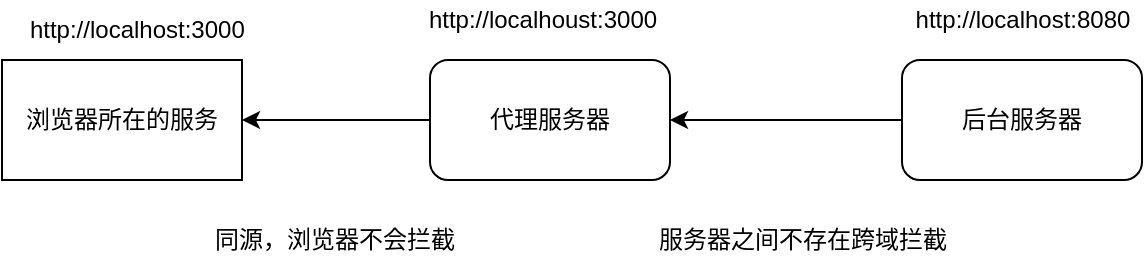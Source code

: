 <mxfile>
    <diagram id="VNiqDXF5e1CSu578AJQM" name="Page-1">
        <mxGraphModel dx="817" dy="325" grid="1" gridSize="10" guides="1" tooltips="1" connect="1" arrows="1" fold="1" page="1" pageScale="1" pageWidth="827" pageHeight="1169" math="0" shadow="0">
            <root>
                <mxCell id="0"/>
                <mxCell id="1" parent="0"/>
                <mxCell id="2" value="浏览器所在的服务" style="rounded=0;whiteSpace=wrap;html=1;" vertex="1" parent="1">
                    <mxGeometry x="80" y="120" width="120" height="60" as="geometry"/>
                </mxCell>
                <mxCell id="5" value="&amp;nbsp;http://localhost:3000" style="text;html=1;strokeColor=none;fillColor=none;align=center;verticalAlign=middle;whiteSpace=wrap;rounded=0;" vertex="1" parent="1">
                    <mxGeometry x="116" y="90" width="60" height="30" as="geometry"/>
                </mxCell>
                <mxCell id="14" style="edgeStyle=none;html=1;exitX=0;exitY=0.5;exitDx=0;exitDy=0;entryX=1;entryY=0.5;entryDx=0;entryDy=0;" edge="1" parent="1" source="6" target="10">
                    <mxGeometry relative="1" as="geometry"/>
                </mxCell>
                <mxCell id="6" value="后台服务器" style="rounded=1;whiteSpace=wrap;html=1;" vertex="1" parent="1">
                    <mxGeometry x="530" y="120" width="120" height="60" as="geometry"/>
                </mxCell>
                <mxCell id="7" value="http://localhost:8080" style="text;html=1;align=center;verticalAlign=middle;resizable=0;points=[];autosize=1;strokeColor=none;fillColor=none;" vertex="1" parent="1">
                    <mxGeometry x="530" y="90" width="120" height="20" as="geometry"/>
                </mxCell>
                <mxCell id="16" style="edgeStyle=none;html=1;exitX=0;exitY=0.5;exitDx=0;exitDy=0;" edge="1" parent="1" source="10" target="2">
                    <mxGeometry relative="1" as="geometry"/>
                </mxCell>
                <mxCell id="10" value="代理服务器" style="rounded=1;whiteSpace=wrap;html=1;" vertex="1" parent="1">
                    <mxGeometry x="294" y="120" width="120" height="60" as="geometry"/>
                </mxCell>
                <mxCell id="11" value="http://localhoust:3000" style="text;html=1;align=center;verticalAlign=middle;resizable=0;points=[];autosize=1;strokeColor=none;fillColor=none;" vertex="1" parent="1">
                    <mxGeometry x="285" y="90" width="130" height="20" as="geometry"/>
                </mxCell>
                <mxCell id="15" value="服务器之间不存在跨域拦截" style="text;html=1;align=center;verticalAlign=middle;resizable=0;points=[];autosize=1;strokeColor=none;fillColor=none;" vertex="1" parent="1">
                    <mxGeometry x="400" y="200" width="160" height="20" as="geometry"/>
                </mxCell>
                <mxCell id="17" value="同源，浏览器不会拦截" style="text;html=1;align=center;verticalAlign=middle;resizable=0;points=[];autosize=1;strokeColor=none;fillColor=none;" vertex="1" parent="1">
                    <mxGeometry x="176" y="200" width="140" height="20" as="geometry"/>
                </mxCell>
            </root>
        </mxGraphModel>
    </diagram>
</mxfile>
